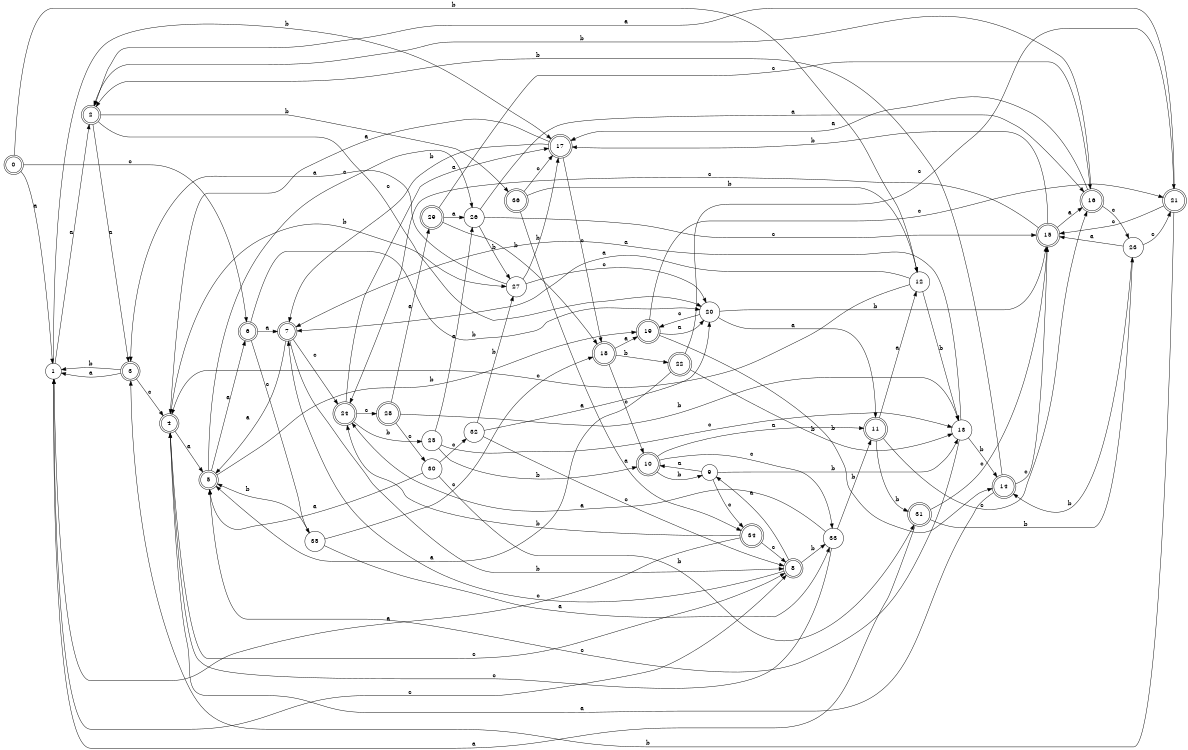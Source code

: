 digraph n30_4 {
__start0 [label="" shape="none"];

rankdir=LR;
size="8,5";

s0 [style="rounded,filled", color="black", fillcolor="white" shape="doublecircle", label="0"];
s1 [style="filled", color="black", fillcolor="white" shape="circle", label="1"];
s2 [style="rounded,filled", color="black", fillcolor="white" shape="doublecircle", label="2"];
s3 [style="rounded,filled", color="black", fillcolor="white" shape="doublecircle", label="3"];
s4 [style="rounded,filled", color="black", fillcolor="white" shape="doublecircle", label="4"];
s5 [style="rounded,filled", color="black", fillcolor="white" shape="doublecircle", label="5"];
s6 [style="rounded,filled", color="black", fillcolor="white" shape="doublecircle", label="6"];
s7 [style="rounded,filled", color="black", fillcolor="white" shape="doublecircle", label="7"];
s8 [style="rounded,filled", color="black", fillcolor="white" shape="doublecircle", label="8"];
s9 [style="filled", color="black", fillcolor="white" shape="circle", label="9"];
s10 [style="rounded,filled", color="black", fillcolor="white" shape="doublecircle", label="10"];
s11 [style="rounded,filled", color="black", fillcolor="white" shape="doublecircle", label="11"];
s12 [style="filled", color="black", fillcolor="white" shape="circle", label="12"];
s13 [style="filled", color="black", fillcolor="white" shape="circle", label="13"];
s14 [style="rounded,filled", color="black", fillcolor="white" shape="doublecircle", label="14"];
s15 [style="rounded,filled", color="black", fillcolor="white" shape="doublecircle", label="15"];
s16 [style="rounded,filled", color="black", fillcolor="white" shape="doublecircle", label="16"];
s17 [style="rounded,filled", color="black", fillcolor="white" shape="doublecircle", label="17"];
s18 [style="rounded,filled", color="black", fillcolor="white" shape="doublecircle", label="18"];
s19 [style="rounded,filled", color="black", fillcolor="white" shape="doublecircle", label="19"];
s20 [style="filled", color="black", fillcolor="white" shape="circle", label="20"];
s21 [style="rounded,filled", color="black", fillcolor="white" shape="doublecircle", label="21"];
s22 [style="rounded,filled", color="black", fillcolor="white" shape="doublecircle", label="22"];
s23 [style="filled", color="black", fillcolor="white" shape="circle", label="23"];
s24 [style="rounded,filled", color="black", fillcolor="white" shape="doublecircle", label="24"];
s25 [style="filled", color="black", fillcolor="white" shape="circle", label="25"];
s26 [style="filled", color="black", fillcolor="white" shape="circle", label="26"];
s27 [style="filled", color="black", fillcolor="white" shape="circle", label="27"];
s28 [style="rounded,filled", color="black", fillcolor="white" shape="doublecircle", label="28"];
s29 [style="rounded,filled", color="black", fillcolor="white" shape="doublecircle", label="29"];
s30 [style="filled", color="black", fillcolor="white" shape="circle", label="30"];
s31 [style="rounded,filled", color="black", fillcolor="white" shape="doublecircle", label="31"];
s32 [style="filled", color="black", fillcolor="white" shape="circle", label="32"];
s33 [style="filled", color="black", fillcolor="white" shape="circle", label="33"];
s34 [style="rounded,filled", color="black", fillcolor="white" shape="doublecircle", label="34"];
s35 [style="filled", color="black", fillcolor="white" shape="circle", label="35"];
s36 [style="rounded,filled", color="black", fillcolor="white" shape="doublecircle", label="36"];
s0 -> s1 [label="a"];
s0 -> s12 [label="b"];
s0 -> s6 [label="c"];
s1 -> s2 [label="a"];
s1 -> s17 [label="b"];
s1 -> s8 [label="c"];
s2 -> s3 [label="a"];
s2 -> s36 [label="b"];
s2 -> s20 [label="c"];
s3 -> s1 [label="a"];
s3 -> s1 [label="b"];
s3 -> s4 [label="c"];
s4 -> s5 [label="a"];
s4 -> s27 [label="b"];
s4 -> s8 [label="c"];
s5 -> s6 [label="a"];
s5 -> s19 [label="b"];
s5 -> s26 [label="c"];
s6 -> s7 [label="a"];
s6 -> s20 [label="b"];
s6 -> s35 [label="c"];
s7 -> s5 [label="a"];
s7 -> s8 [label="b"];
s7 -> s24 [label="c"];
s8 -> s9 [label="a"];
s8 -> s33 [label="b"];
s8 -> s7 [label="c"];
s9 -> s10 [label="a"];
s9 -> s13 [label="b"];
s9 -> s34 [label="c"];
s10 -> s11 [label="a"];
s10 -> s9 [label="b"];
s10 -> s33 [label="c"];
s11 -> s12 [label="a"];
s11 -> s31 [label="b"];
s11 -> s16 [label="c"];
s12 -> s7 [label="a"];
s12 -> s13 [label="b"];
s12 -> s4 [label="c"];
s13 -> s7 [label="a"];
s13 -> s14 [label="b"];
s13 -> s5 [label="c"];
s14 -> s4 [label="a"];
s14 -> s2 [label="b"];
s14 -> s15 [label="c"];
s15 -> s16 [label="a"];
s15 -> s17 [label="b"];
s15 -> s24 [label="c"];
s16 -> s17 [label="a"];
s16 -> s2 [label="b"];
s16 -> s23 [label="c"];
s17 -> s4 [label="a"];
s17 -> s7 [label="b"];
s17 -> s18 [label="c"];
s18 -> s19 [label="a"];
s18 -> s22 [label="b"];
s18 -> s10 [label="c"];
s19 -> s20 [label="a"];
s19 -> s14 [label="b"];
s19 -> s21 [label="c"];
s20 -> s11 [label="a"];
s20 -> s15 [label="b"];
s20 -> s19 [label="c"];
s21 -> s2 [label="a"];
s21 -> s3 [label="b"];
s21 -> s15 [label="c"];
s22 -> s5 [label="a"];
s22 -> s13 [label="b"];
s22 -> s21 [label="c"];
s23 -> s15 [label="a"];
s23 -> s14 [label="b"];
s23 -> s21 [label="c"];
s24 -> s17 [label="a"];
s24 -> s25 [label="b"];
s24 -> s28 [label="c"];
s25 -> s26 [label="a"];
s25 -> s10 [label="b"];
s25 -> s13 [label="c"];
s26 -> s16 [label="a"];
s26 -> s27 [label="b"];
s26 -> s15 [label="c"];
s27 -> s3 [label="a"];
s27 -> s17 [label="b"];
s27 -> s20 [label="c"];
s28 -> s29 [label="a"];
s28 -> s13 [label="b"];
s28 -> s30 [label="c"];
s29 -> s26 [label="a"];
s29 -> s18 [label="b"];
s29 -> s16 [label="c"];
s30 -> s5 [label="a"];
s30 -> s31 [label="b"];
s30 -> s32 [label="c"];
s31 -> s1 [label="a"];
s31 -> s23 [label="b"];
s31 -> s15 [label="c"];
s32 -> s20 [label="a"];
s32 -> s27 [label="b"];
s32 -> s8 [label="c"];
s33 -> s24 [label="a"];
s33 -> s11 [label="b"];
s33 -> s4 [label="c"];
s34 -> s1 [label="a"];
s34 -> s24 [label="b"];
s34 -> s8 [label="c"];
s35 -> s33 [label="a"];
s35 -> s5 [label="b"];
s35 -> s18 [label="c"];
s36 -> s34 [label="a"];
s36 -> s12 [label="b"];
s36 -> s17 [label="c"];

}